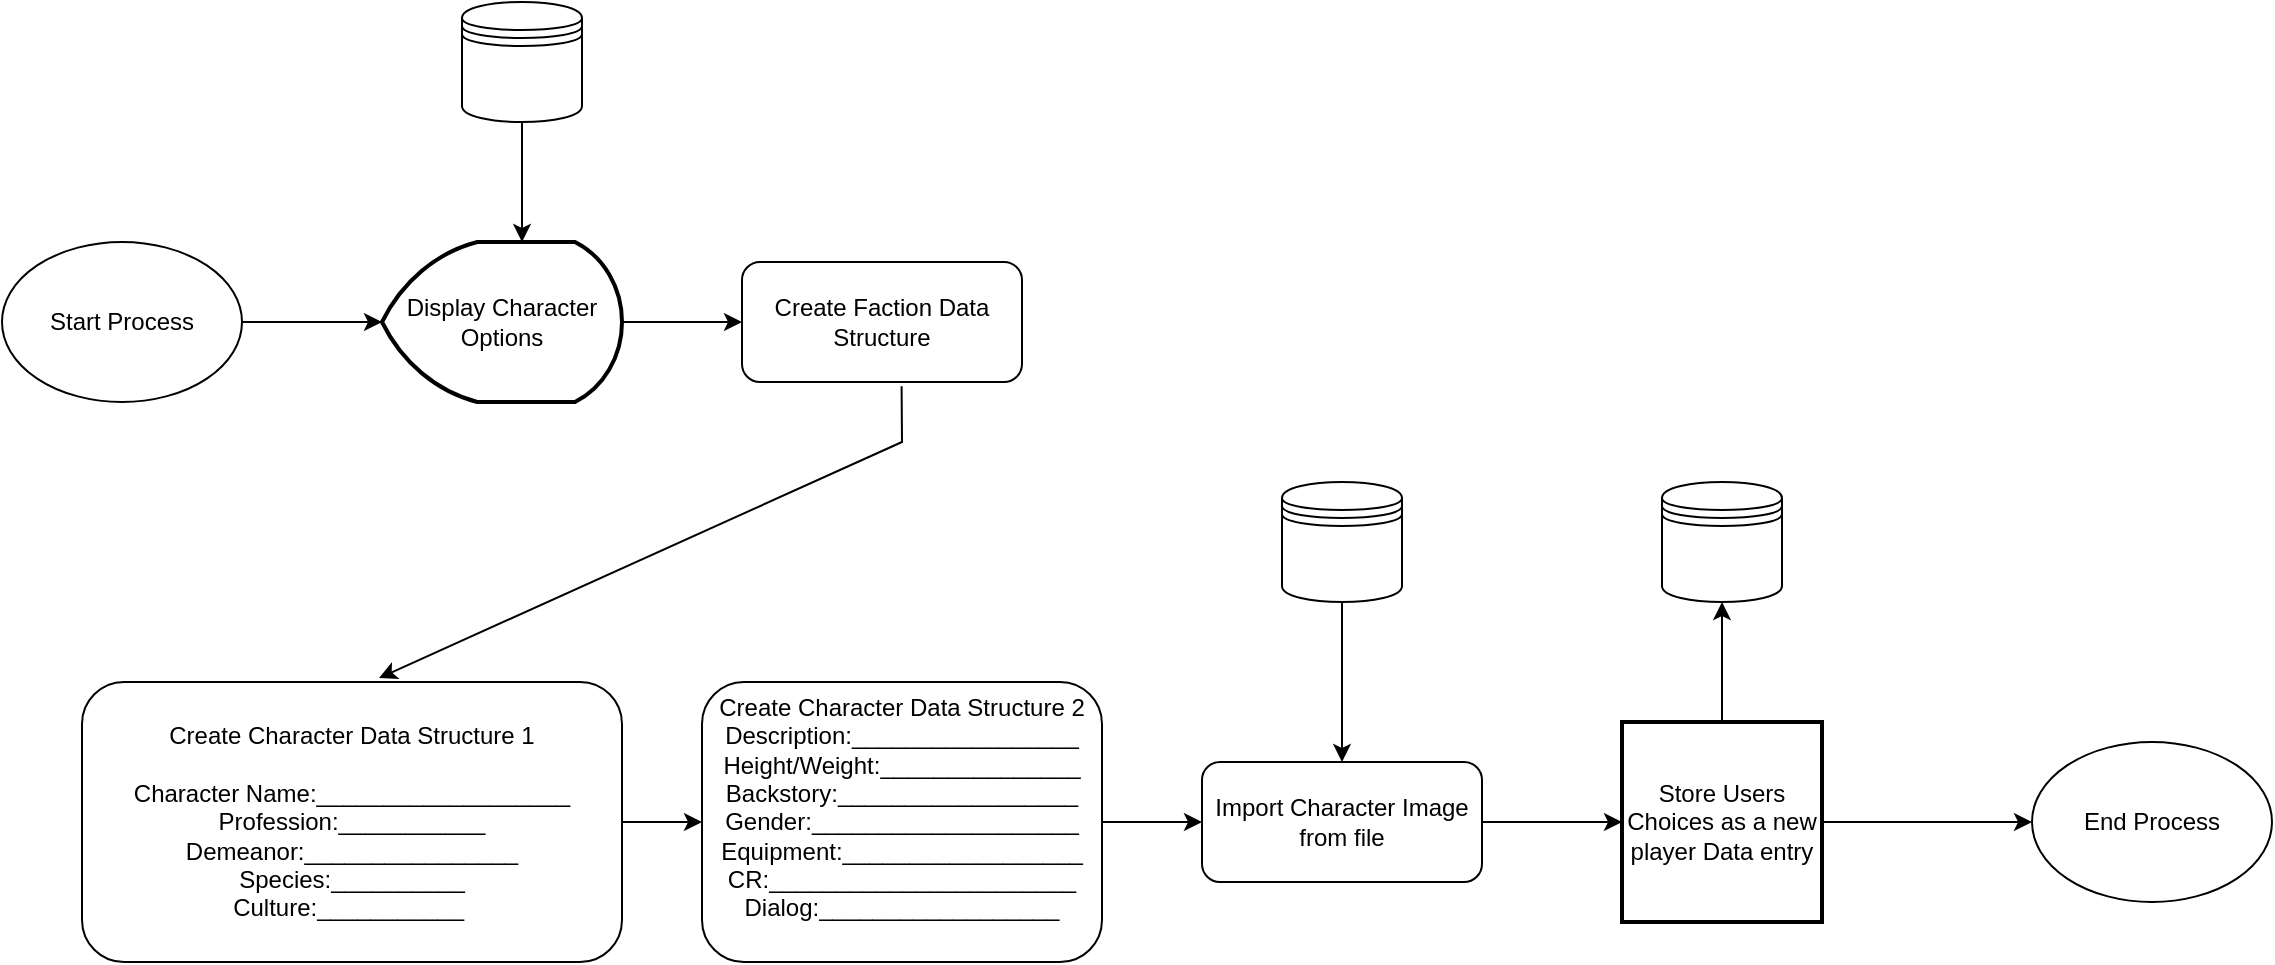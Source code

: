 <mxfile version="16.5.1" type="device"><diagram id="j9d7ekKyi2tb7DcC3AJL" name="Page-1"><mxGraphModel dx="1102" dy="862" grid="1" gridSize="10" guides="1" tooltips="1" connect="1" arrows="1" fold="1" page="1" pageScale="1" pageWidth="850" pageHeight="1100" math="0" shadow="0"><root><mxCell id="0"/><mxCell id="1" parent="0"/><mxCell id="0GbO6BmHJAj75RWQiOiC-3" style="edgeStyle=orthogonalEdgeStyle;rounded=0;orthogonalLoop=1;jettySize=auto;html=1;" parent="1" source="0GbO6BmHJAj75RWQiOiC-1" target="0GbO6BmHJAj75RWQiOiC-2" edge="1"><mxGeometry relative="1" as="geometry"/></mxCell><mxCell id="0GbO6BmHJAj75RWQiOiC-1" value="Start Process" style="ellipse;whiteSpace=wrap;html=1;" parent="1" vertex="1"><mxGeometry x="30" y="140" width="120" height="80" as="geometry"/></mxCell><mxCell id="Taqpfahhx_EJIvr2_Hkh-5" style="edgeStyle=orthogonalEdgeStyle;rounded=0;orthogonalLoop=1;jettySize=auto;html=1;exitX=1;exitY=0.5;exitDx=0;exitDy=0;exitPerimeter=0;entryX=0;entryY=0.5;entryDx=0;entryDy=0;" parent="1" source="0GbO6BmHJAj75RWQiOiC-2" target="Taqpfahhx_EJIvr2_Hkh-4" edge="1"><mxGeometry relative="1" as="geometry"/></mxCell><mxCell id="0GbO6BmHJAj75RWQiOiC-2" value="Display Character Options" style="strokeWidth=2;html=1;shape=mxgraph.flowchart.display;whiteSpace=wrap;" parent="1" vertex="1"><mxGeometry x="220" y="140" width="120" height="80" as="geometry"/></mxCell><mxCell id="0GbO6BmHJAj75RWQiOiC-18" style="edgeStyle=orthogonalEdgeStyle;rounded=0;orthogonalLoop=1;jettySize=auto;html=1;" parent="1" source="0GbO6BmHJAj75RWQiOiC-5" target="0GbO6BmHJAj75RWQiOiC-19" edge="1"><mxGeometry relative="1" as="geometry"><mxPoint x="370" y="430" as="targetPoint"/></mxGeometry></mxCell><mxCell id="0GbO6BmHJAj75RWQiOiC-24" style="edgeStyle=orthogonalEdgeStyle;rounded=0;orthogonalLoop=1;jettySize=auto;html=1;exitX=0.5;exitY=0;exitDx=0;exitDy=0;entryX=0.5;entryY=1;entryDx=0;entryDy=0;" parent="1" source="0GbO6BmHJAj75RWQiOiC-5" target="0GbO6BmHJAj75RWQiOiC-22" edge="1"><mxGeometry relative="1" as="geometry"/></mxCell><mxCell id="0GbO6BmHJAj75RWQiOiC-5" value="Store Users Choices as a new player Data entry" style="rounded=1;whiteSpace=wrap;html=1;absoluteArcSize=1;arcSize=0;strokeWidth=2;" parent="1" vertex="1"><mxGeometry x="840" y="380" width="100" height="100" as="geometry"/></mxCell><mxCell id="0GbO6BmHJAj75RWQiOiC-11" style="edgeStyle=orthogonalEdgeStyle;rounded=0;orthogonalLoop=1;jettySize=auto;html=1;entryX=0;entryY=0.5;entryDx=0;entryDy=0;" parent="1" source="0GbO6BmHJAj75RWQiOiC-6" target="0GbO6BmHJAj75RWQiOiC-7" edge="1"><mxGeometry relative="1" as="geometry"/></mxCell><mxCell id="0GbO6BmHJAj75RWQiOiC-6" value="Create Character Data Structure 1&lt;br&gt;&lt;br&gt;&lt;div&gt;Character Name:___________________&lt;/div&gt;&lt;div&gt;Profession:___________&lt;/div&gt;&lt;div&gt;Demeanor:________________&lt;/div&gt;&lt;div&gt;Species:__________&lt;/div&gt;&lt;span&gt;Culture:___________&lt;/span&gt;&amp;nbsp;&lt;br&gt;" style="rounded=1;whiteSpace=wrap;html=1;" parent="1" vertex="1"><mxGeometry x="70" y="360" width="270" height="140" as="geometry"/></mxCell><mxCell id="Taqpfahhx_EJIvr2_Hkh-9" style="edgeStyle=orthogonalEdgeStyle;rounded=0;orthogonalLoop=1;jettySize=auto;html=1;exitX=1;exitY=0.5;exitDx=0;exitDy=0;" parent="1" source="0GbO6BmHJAj75RWQiOiC-7" target="Taqpfahhx_EJIvr2_Hkh-8" edge="1"><mxGeometry relative="1" as="geometry"/></mxCell><mxCell id="0GbO6BmHJAj75RWQiOiC-7" value="Create Character Data Structure 2&lt;br&gt;&lt;div&gt;Description:_________________&lt;/div&gt;&lt;div&gt;Height/Weight:_______________&lt;/div&gt;&lt;div&gt;Backstory:__________________&lt;/div&gt;&lt;div&gt;Gender:____________________&lt;/div&gt;&lt;div&gt;Equipment:__________________&lt;/div&gt;&lt;div&gt;CR:_______________________&lt;/div&gt;&lt;div&gt;Dialog:__________________&lt;/div&gt;&amp;nbsp;" style="rounded=1;whiteSpace=wrap;html=1;" parent="1" vertex="1"><mxGeometry x="380" y="360" width="200" height="140" as="geometry"/></mxCell><mxCell id="0GbO6BmHJAj75RWQiOiC-19" value="End Process" style="ellipse;whiteSpace=wrap;html=1;" parent="1" vertex="1"><mxGeometry x="1045" y="390" width="120" height="80" as="geometry"/></mxCell><mxCell id="0GbO6BmHJAj75RWQiOiC-22" value="" style="shape=datastore;whiteSpace=wrap;html=1;" parent="1" vertex="1"><mxGeometry x="860" y="260" width="60" height="60" as="geometry"/></mxCell><mxCell id="Taqpfahhx_EJIvr2_Hkh-4" value="Create Faction Data Structure" style="rounded=1;whiteSpace=wrap;html=1;" parent="1" vertex="1"><mxGeometry x="400" y="150" width="140" height="60" as="geometry"/></mxCell><mxCell id="Taqpfahhx_EJIvr2_Hkh-10" style="edgeStyle=orthogonalEdgeStyle;rounded=0;orthogonalLoop=1;jettySize=auto;html=1;" parent="1" source="Taqpfahhx_EJIvr2_Hkh-8" edge="1"><mxGeometry relative="1" as="geometry"><mxPoint x="840" y="430" as="targetPoint"/></mxGeometry></mxCell><mxCell id="Taqpfahhx_EJIvr2_Hkh-8" value="Import Character Image from file" style="rounded=1;whiteSpace=wrap;html=1;" parent="1" vertex="1"><mxGeometry x="630" y="400" width="140" height="60" as="geometry"/></mxCell><mxCell id="Taqpfahhx_EJIvr2_Hkh-12" style="edgeStyle=orthogonalEdgeStyle;rounded=0;orthogonalLoop=1;jettySize=auto;html=1;entryX=0.5;entryY=0;entryDx=0;entryDy=0;" parent="1" source="Taqpfahhx_EJIvr2_Hkh-11" target="Taqpfahhx_EJIvr2_Hkh-8" edge="1"><mxGeometry relative="1" as="geometry"/></mxCell><mxCell id="Taqpfahhx_EJIvr2_Hkh-11" value="" style="shape=datastore;whiteSpace=wrap;html=1;" parent="1" vertex="1"><mxGeometry x="670" y="260" width="60" height="60" as="geometry"/></mxCell><mxCell id="9XDEAPJ209Wm8GUccuM3-3" value="" style="endArrow=classic;html=1;rounded=0;exitX=0.57;exitY=1.036;exitDx=0;exitDy=0;exitPerimeter=0;entryX=0.55;entryY=-0.014;entryDx=0;entryDy=0;entryPerimeter=0;" parent="1" source="Taqpfahhx_EJIvr2_Hkh-4" target="0GbO6BmHJAj75RWQiOiC-6" edge="1"><mxGeometry width="50" height="50" relative="1" as="geometry"><mxPoint x="430" y="300" as="sourcePoint"/><mxPoint x="480" y="250" as="targetPoint"/><Array as="points"><mxPoint x="480" y="240"/></Array></mxGeometry></mxCell><mxCell id="9XDEAPJ209Wm8GUccuM3-8" value="" style="edgeStyle=orthogonalEdgeStyle;rounded=0;orthogonalLoop=1;jettySize=auto;html=1;" parent="1" source="9XDEAPJ209Wm8GUccuM3-7" target="0GbO6BmHJAj75RWQiOiC-2" edge="1"><mxGeometry relative="1" as="geometry"><Array as="points"><mxPoint x="290" y="120"/><mxPoint x="290" y="120"/></Array></mxGeometry></mxCell><mxCell id="9XDEAPJ209Wm8GUccuM3-7" value="" style="shape=datastore;whiteSpace=wrap;html=1;" parent="1" vertex="1"><mxGeometry x="260" y="20" width="60" height="60" as="geometry"/></mxCell></root></mxGraphModel></diagram></mxfile>